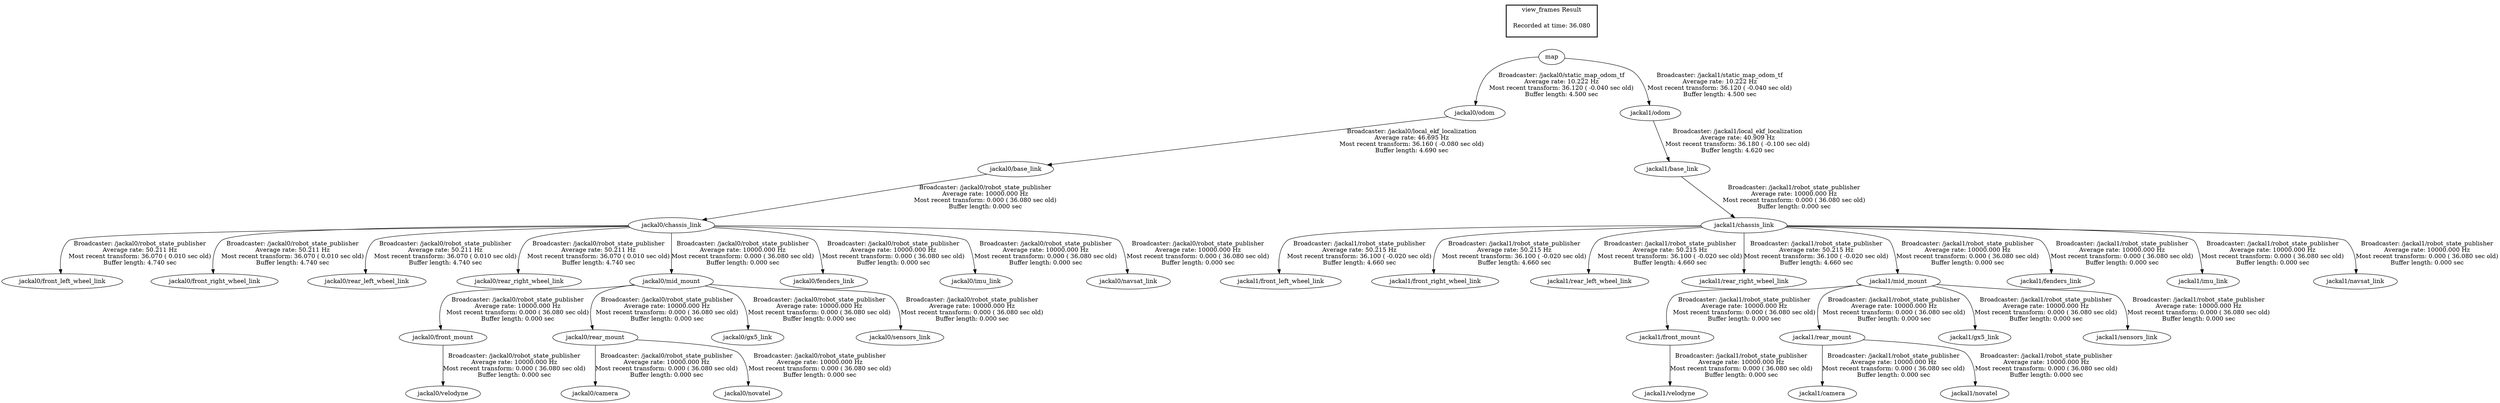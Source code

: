digraph G {
"jackal0/chassis_link" -> "jackal0/front_left_wheel_link"[label="Broadcaster: /jackal0/robot_state_publisher\nAverage rate: 50.211 Hz\nMost recent transform: 36.070 ( 0.010 sec old)\nBuffer length: 4.740 sec\n"];
"jackal0/base_link" -> "jackal0/chassis_link"[label="Broadcaster: /jackal0/robot_state_publisher\nAverage rate: 10000.000 Hz\nMost recent transform: 0.000 ( 36.080 sec old)\nBuffer length: 0.000 sec\n"];
"jackal0/chassis_link" -> "jackal0/front_right_wheel_link"[label="Broadcaster: /jackal0/robot_state_publisher\nAverage rate: 50.211 Hz\nMost recent transform: 36.070 ( 0.010 sec old)\nBuffer length: 4.740 sec\n"];
"jackal0/chassis_link" -> "jackal0/rear_left_wheel_link"[label="Broadcaster: /jackal0/robot_state_publisher\nAverage rate: 50.211 Hz\nMost recent transform: 36.070 ( 0.010 sec old)\nBuffer length: 4.740 sec\n"];
"jackal0/chassis_link" -> "jackal0/rear_right_wheel_link"[label="Broadcaster: /jackal0/robot_state_publisher\nAverage rate: 50.211 Hz\nMost recent transform: 36.070 ( 0.010 sec old)\nBuffer length: 4.740 sec\n"];
"jackal0/odom" -> "jackal0/base_link"[label="Broadcaster: /jackal0/local_ekf_localization\nAverage rate: 46.695 Hz\nMost recent transform: 36.160 ( -0.080 sec old)\nBuffer length: 4.690 sec\n"];
"map" -> "jackal0/odom"[label="Broadcaster: /jackal0/static_map_odom_tf\nAverage rate: 10.222 Hz\nMost recent transform: 36.120 ( -0.040 sec old)\nBuffer length: 4.500 sec\n"];
"jackal1/chassis_link" -> "jackal1/front_left_wheel_link"[label="Broadcaster: /jackal1/robot_state_publisher\nAverage rate: 50.215 Hz\nMost recent transform: 36.100 ( -0.020 sec old)\nBuffer length: 4.660 sec\n"];
"jackal1/base_link" -> "jackal1/chassis_link"[label="Broadcaster: /jackal1/robot_state_publisher\nAverage rate: 10000.000 Hz\nMost recent transform: 0.000 ( 36.080 sec old)\nBuffer length: 0.000 sec\n"];
"jackal1/chassis_link" -> "jackal1/front_right_wheel_link"[label="Broadcaster: /jackal1/robot_state_publisher\nAverage rate: 50.215 Hz\nMost recent transform: 36.100 ( -0.020 sec old)\nBuffer length: 4.660 sec\n"];
"jackal1/chassis_link" -> "jackal1/rear_left_wheel_link"[label="Broadcaster: /jackal1/robot_state_publisher\nAverage rate: 50.215 Hz\nMost recent transform: 36.100 ( -0.020 sec old)\nBuffer length: 4.660 sec\n"];
"jackal1/chassis_link" -> "jackal1/rear_right_wheel_link"[label="Broadcaster: /jackal1/robot_state_publisher\nAverage rate: 50.215 Hz\nMost recent transform: 36.100 ( -0.020 sec old)\nBuffer length: 4.660 sec\n"];
"jackal1/odom" -> "jackal1/base_link"[label="Broadcaster: /jackal1/local_ekf_localization\nAverage rate: 40.909 Hz\nMost recent transform: 36.180 ( -0.100 sec old)\nBuffer length: 4.620 sec\n"];
"map" -> "jackal1/odom"[label="Broadcaster: /jackal1/static_map_odom_tf\nAverage rate: 10.222 Hz\nMost recent transform: 36.120 ( -0.040 sec old)\nBuffer length: 4.500 sec\n"];
"jackal1/front_mount" -> "jackal1/velodyne"[label="Broadcaster: /jackal1/robot_state_publisher\nAverage rate: 10000.000 Hz\nMost recent transform: 0.000 ( 36.080 sec old)\nBuffer length: 0.000 sec\n"];
"jackal1/mid_mount" -> "jackal1/front_mount"[label="Broadcaster: /jackal1/robot_state_publisher\nAverage rate: 10000.000 Hz\nMost recent transform: 0.000 ( 36.080 sec old)\nBuffer length: 0.000 sec\n"];
"jackal1/rear_mount" -> "jackal1/camera"[label="Broadcaster: /jackal1/robot_state_publisher\nAverage rate: 10000.000 Hz\nMost recent transform: 0.000 ( 36.080 sec old)\nBuffer length: 0.000 sec\n"];
"jackal1/mid_mount" -> "jackal1/rear_mount"[label="Broadcaster: /jackal1/robot_state_publisher\nAverage rate: 10000.000 Hz\nMost recent transform: 0.000 ( 36.080 sec old)\nBuffer length: 0.000 sec\n"];
"jackal1/chassis_link" -> "jackal1/fenders_link"[label="Broadcaster: /jackal1/robot_state_publisher\nAverage rate: 10000.000 Hz\nMost recent transform: 0.000 ( 36.080 sec old)\nBuffer length: 0.000 sec\n"];
"jackal1/chassis_link" -> "jackal1/mid_mount"[label="Broadcaster: /jackal1/robot_state_publisher\nAverage rate: 10000.000 Hz\nMost recent transform: 0.000 ( 36.080 sec old)\nBuffer length: 0.000 sec\n"];
"jackal1/mid_mount" -> "jackal1/gx5_link"[label="Broadcaster: /jackal1/robot_state_publisher\nAverage rate: 10000.000 Hz\nMost recent transform: 0.000 ( 36.080 sec old)\nBuffer length: 0.000 sec\n"];
"jackal1/chassis_link" -> "jackal1/imu_link"[label="Broadcaster: /jackal1/robot_state_publisher\nAverage rate: 10000.000 Hz\nMost recent transform: 0.000 ( 36.080 sec old)\nBuffer length: 0.000 sec\n"];
"jackal1/chassis_link" -> "jackal1/navsat_link"[label="Broadcaster: /jackal1/robot_state_publisher\nAverage rate: 10000.000 Hz\nMost recent transform: 0.000 ( 36.080 sec old)\nBuffer length: 0.000 sec\n"];
"jackal1/rear_mount" -> "jackal1/novatel"[label="Broadcaster: /jackal1/robot_state_publisher\nAverage rate: 10000.000 Hz\nMost recent transform: 0.000 ( 36.080 sec old)\nBuffer length: 0.000 sec\n"];
"jackal1/mid_mount" -> "jackal1/sensors_link"[label="Broadcaster: /jackal1/robot_state_publisher\nAverage rate: 10000.000 Hz\nMost recent transform: 0.000 ( 36.080 sec old)\nBuffer length: 0.000 sec\n"];
"jackal0/front_mount" -> "jackal0/velodyne"[label="Broadcaster: /jackal0/robot_state_publisher\nAverage rate: 10000.000 Hz\nMost recent transform: 0.000 ( 36.080 sec old)\nBuffer length: 0.000 sec\n"];
"jackal0/mid_mount" -> "jackal0/front_mount"[label="Broadcaster: /jackal0/robot_state_publisher\nAverage rate: 10000.000 Hz\nMost recent transform: 0.000 ( 36.080 sec old)\nBuffer length: 0.000 sec\n"];
"jackal0/rear_mount" -> "jackal0/camera"[label="Broadcaster: /jackal0/robot_state_publisher\nAverage rate: 10000.000 Hz\nMost recent transform: 0.000 ( 36.080 sec old)\nBuffer length: 0.000 sec\n"];
"jackal0/mid_mount" -> "jackal0/rear_mount"[label="Broadcaster: /jackal0/robot_state_publisher\nAverage rate: 10000.000 Hz\nMost recent transform: 0.000 ( 36.080 sec old)\nBuffer length: 0.000 sec\n"];
"jackal0/chassis_link" -> "jackal0/fenders_link"[label="Broadcaster: /jackal0/robot_state_publisher\nAverage rate: 10000.000 Hz\nMost recent transform: 0.000 ( 36.080 sec old)\nBuffer length: 0.000 sec\n"];
"jackal0/chassis_link" -> "jackal0/mid_mount"[label="Broadcaster: /jackal0/robot_state_publisher\nAverage rate: 10000.000 Hz\nMost recent transform: 0.000 ( 36.080 sec old)\nBuffer length: 0.000 sec\n"];
"jackal0/mid_mount" -> "jackal0/gx5_link"[label="Broadcaster: /jackal0/robot_state_publisher\nAverage rate: 10000.000 Hz\nMost recent transform: 0.000 ( 36.080 sec old)\nBuffer length: 0.000 sec\n"];
"jackal0/chassis_link" -> "jackal0/imu_link"[label="Broadcaster: /jackal0/robot_state_publisher\nAverage rate: 10000.000 Hz\nMost recent transform: 0.000 ( 36.080 sec old)\nBuffer length: 0.000 sec\n"];
"jackal0/chassis_link" -> "jackal0/navsat_link"[label="Broadcaster: /jackal0/robot_state_publisher\nAverage rate: 10000.000 Hz\nMost recent transform: 0.000 ( 36.080 sec old)\nBuffer length: 0.000 sec\n"];
"jackal0/rear_mount" -> "jackal0/novatel"[label="Broadcaster: /jackal0/robot_state_publisher\nAverage rate: 10000.000 Hz\nMost recent transform: 0.000 ( 36.080 sec old)\nBuffer length: 0.000 sec\n"];
"jackal0/mid_mount" -> "jackal0/sensors_link"[label="Broadcaster: /jackal0/robot_state_publisher\nAverage rate: 10000.000 Hz\nMost recent transform: 0.000 ( 36.080 sec old)\nBuffer length: 0.000 sec\n"];
edge [style=invis];
 subgraph cluster_legend { style=bold; color=black; label ="view_frames Result";
"Recorded at time: 36.080"[ shape=plaintext ] ;
 }->"map";
}